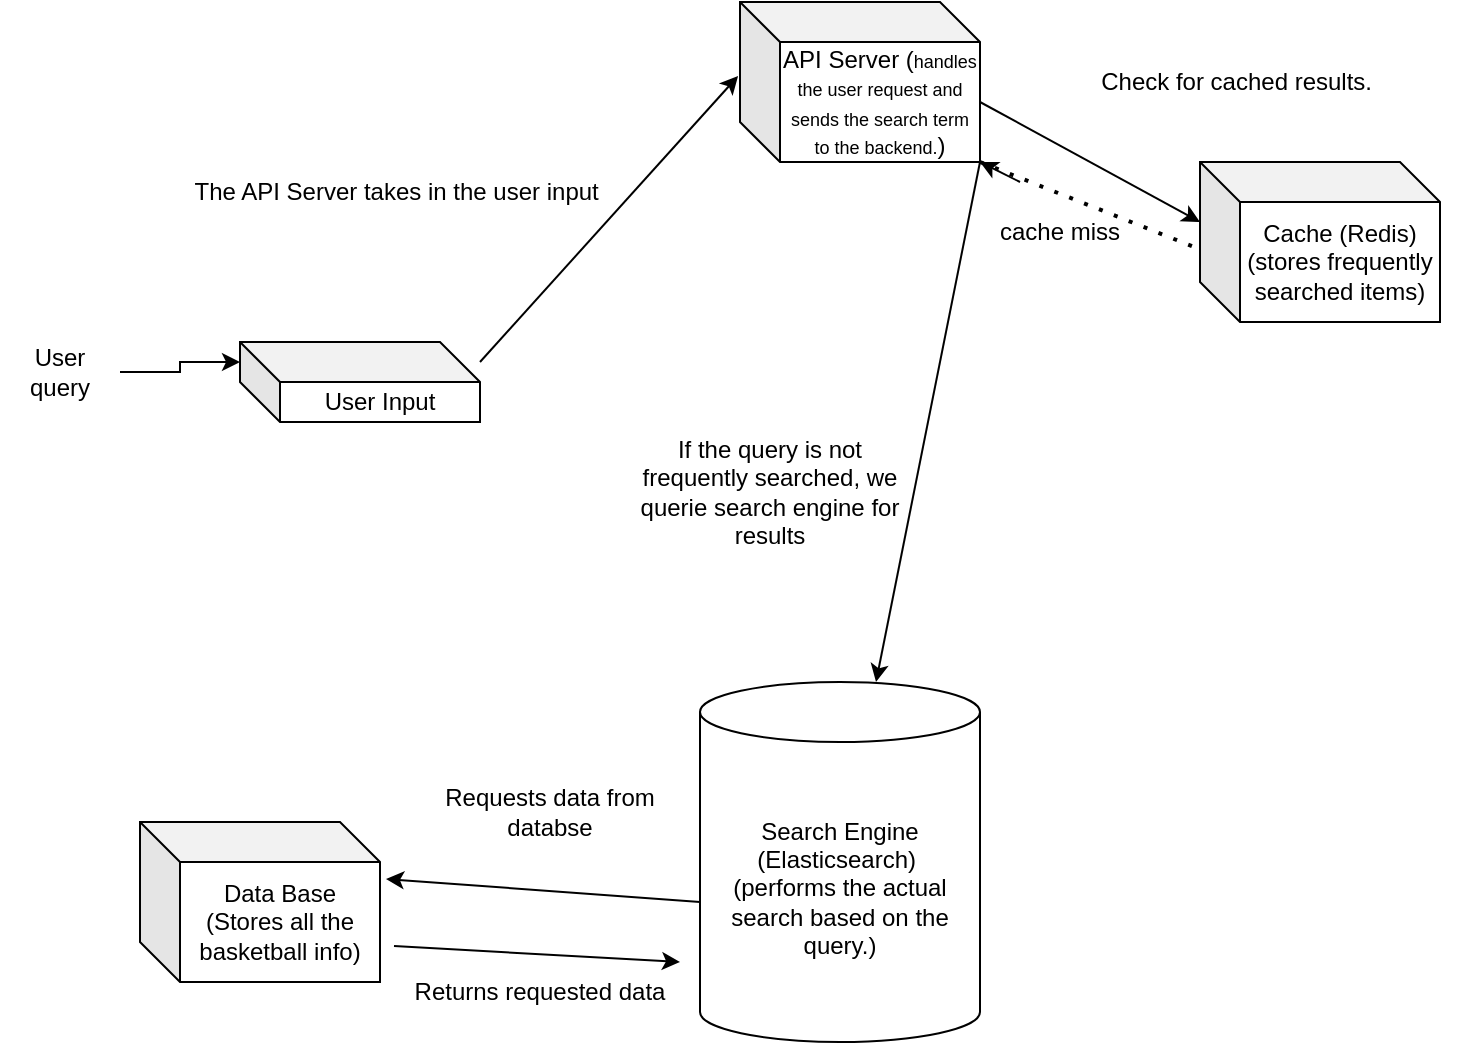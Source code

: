 <mxfile version="24.7.17">
  <diagram name="Page-1" id="brCJi1kiGx6rZYk8oRPK">
    <mxGraphModel dx="1026" dy="641" grid="1" gridSize="10" guides="1" tooltips="1" connect="1" arrows="1" fold="1" page="1" pageScale="1" pageWidth="850" pageHeight="1100" math="0" shadow="0">
      <root>
        <mxCell id="0" />
        <mxCell id="1" parent="0" />
        <mxCell id="S3CmM38RQWoCAMPs-bgt-1" value="User Input" style="shape=cube;whiteSpace=wrap;html=1;boundedLbl=1;backgroundOutline=1;darkOpacity=0.05;darkOpacity2=0.1;" vertex="1" parent="1">
          <mxGeometry x="120" y="340" width="120" height="40" as="geometry" />
        </mxCell>
        <mxCell id="S3CmM38RQWoCAMPs-bgt-3" value="" style="endArrow=classic;html=1;rounded=0;entryX=-0.008;entryY=0.463;entryDx=0;entryDy=0;entryPerimeter=0;" edge="1" parent="1" target="S3CmM38RQWoCAMPs-bgt-4">
          <mxGeometry width="50" height="50" relative="1" as="geometry">
            <mxPoint x="240" y="350" as="sourcePoint" />
            <mxPoint x="376" y="250" as="targetPoint" />
          </mxGeometry>
        </mxCell>
        <mxCell id="S3CmM38RQWoCAMPs-bgt-4" value="API Server (&lt;font style=&quot;font-size: 9px;&quot;&gt;handles the user request and sends the search term to the backend.&lt;/font&gt;)" style="shape=cube;whiteSpace=wrap;html=1;boundedLbl=1;backgroundOutline=1;darkOpacity=0.05;darkOpacity2=0.1;" vertex="1" parent="1">
          <mxGeometry x="370" y="170" width="120" height="80" as="geometry" />
        </mxCell>
        <mxCell id="S3CmM38RQWoCAMPs-bgt-5" value="The API Server takes in the user input&amp;nbsp;" style="text;html=1;align=center;verticalAlign=middle;whiteSpace=wrap;rounded=0;" vertex="1" parent="1">
          <mxGeometry x="90" y="250" width="220" height="30" as="geometry" />
        </mxCell>
        <mxCell id="S3CmM38RQWoCAMPs-bgt-7" value="User query" style="text;html=1;align=center;verticalAlign=middle;whiteSpace=wrap;rounded=0;" vertex="1" parent="1">
          <mxGeometry y="340" width="60" height="30" as="geometry" />
        </mxCell>
        <mxCell id="S3CmM38RQWoCAMPs-bgt-8" style="edgeStyle=orthogonalEdgeStyle;rounded=0;orthogonalLoop=1;jettySize=auto;html=1;exitX=1;exitY=0.5;exitDx=0;exitDy=0;entryX=0;entryY=0;entryDx=0;entryDy=10;entryPerimeter=0;" edge="1" parent="1" source="S3CmM38RQWoCAMPs-bgt-7" target="S3CmM38RQWoCAMPs-bgt-1">
          <mxGeometry relative="1" as="geometry">
            <Array as="points">
              <mxPoint x="90" y="355" />
              <mxPoint x="90" y="350" />
            </Array>
          </mxGeometry>
        </mxCell>
        <mxCell id="S3CmM38RQWoCAMPs-bgt-11" value="Cache (Redis) (stores frequently searched items)" style="shape=cube;whiteSpace=wrap;html=1;boundedLbl=1;backgroundOutline=1;darkOpacity=0.05;darkOpacity2=0.1;" vertex="1" parent="1">
          <mxGeometry x="600" y="250" width="120" height="80" as="geometry" />
        </mxCell>
        <mxCell id="S3CmM38RQWoCAMPs-bgt-12" value="" style="endArrow=classic;html=1;rounded=0;entryX=0;entryY=0;entryDx=0;entryDy=30;entryPerimeter=0;" edge="1" parent="1" target="S3CmM38RQWoCAMPs-bgt-11">
          <mxGeometry width="50" height="50" relative="1" as="geometry">
            <mxPoint x="490" y="220" as="sourcePoint" />
            <mxPoint x="540" y="170" as="targetPoint" />
          </mxGeometry>
        </mxCell>
        <mxCell id="S3CmM38RQWoCAMPs-bgt-13" value="Check for cached results.&amp;nbsp;" style="text;html=1;align=center;verticalAlign=middle;whiteSpace=wrap;rounded=0;" vertex="1" parent="1">
          <mxGeometry x="510" y="195" width="220" height="30" as="geometry" />
        </mxCell>
        <mxCell id="S3CmM38RQWoCAMPs-bgt-14" value="Search Engine (Elasticsearch)&amp;nbsp;&lt;div&gt;(performs the actual search based on the query.)&lt;/div&gt;" style="shape=cylinder3;whiteSpace=wrap;html=1;boundedLbl=1;backgroundOutline=1;size=15;" vertex="1" parent="1">
          <mxGeometry x="350" y="510" width="140" height="180" as="geometry" />
        </mxCell>
        <mxCell id="S3CmM38RQWoCAMPs-bgt-16" value="cache miss" style="text;html=1;align=center;verticalAlign=middle;whiteSpace=wrap;rounded=0;" vertex="1" parent="1">
          <mxGeometry x="470" y="270" width="120" height="30" as="geometry" />
        </mxCell>
        <mxCell id="S3CmM38RQWoCAMPs-bgt-17" value="" style="endArrow=none;dashed=1;html=1;dashPattern=1 3;strokeWidth=2;rounded=0;entryX=-0.025;entryY=0.531;entryDx=0;entryDy=0;entryPerimeter=0;" edge="1" parent="1" target="S3CmM38RQWoCAMPs-bgt-11">
          <mxGeometry width="50" height="50" relative="1" as="geometry">
            <mxPoint x="490" y="250" as="sourcePoint" />
            <mxPoint x="540" y="200" as="targetPoint" />
          </mxGeometry>
        </mxCell>
        <mxCell id="S3CmM38RQWoCAMPs-bgt-18" value="" style="endArrow=classic;html=1;rounded=0;entryX=1;entryY=1;entryDx=0;entryDy=0;entryPerimeter=0;" edge="1" parent="1" target="S3CmM38RQWoCAMPs-bgt-4">
          <mxGeometry width="50" height="50" relative="1" as="geometry">
            <mxPoint x="510" y="260" as="sourcePoint" />
            <mxPoint x="550" y="200" as="targetPoint" />
          </mxGeometry>
        </mxCell>
        <mxCell id="S3CmM38RQWoCAMPs-bgt-19" value="" style="endArrow=classic;html=1;rounded=0;" edge="1" parent="1" target="S3CmM38RQWoCAMPs-bgt-14">
          <mxGeometry width="50" height="50" relative="1" as="geometry">
            <mxPoint x="490" y="250" as="sourcePoint" />
            <mxPoint x="480" y="200" as="targetPoint" />
          </mxGeometry>
        </mxCell>
        <mxCell id="S3CmM38RQWoCAMPs-bgt-20" value="If the query is not frequently searched, we querie search engine for results" style="text;html=1;align=center;verticalAlign=middle;whiteSpace=wrap;rounded=0;" vertex="1" parent="1">
          <mxGeometry x="310" y="400" width="150" height="30" as="geometry" />
        </mxCell>
        <mxCell id="S3CmM38RQWoCAMPs-bgt-21" value="Data Base (Stores all the basketball info)" style="shape=cube;whiteSpace=wrap;html=1;boundedLbl=1;backgroundOutline=1;darkOpacity=0.05;darkOpacity2=0.1;" vertex="1" parent="1">
          <mxGeometry x="70" y="580" width="120" height="80" as="geometry" />
        </mxCell>
        <mxCell id="S3CmM38RQWoCAMPs-bgt-22" value="" style="endArrow=classic;html=1;rounded=0;entryX=1.025;entryY=0.356;entryDx=0;entryDy=0;entryPerimeter=0;" edge="1" parent="1" target="S3CmM38RQWoCAMPs-bgt-21">
          <mxGeometry width="50" height="50" relative="1" as="geometry">
            <mxPoint x="350" y="620" as="sourcePoint" />
            <mxPoint x="400" y="570" as="targetPoint" />
          </mxGeometry>
        </mxCell>
        <mxCell id="S3CmM38RQWoCAMPs-bgt-23" value="Requests data from databse" style="text;html=1;align=center;verticalAlign=middle;whiteSpace=wrap;rounded=0;" vertex="1" parent="1">
          <mxGeometry x="210" y="560" width="130" height="30" as="geometry" />
        </mxCell>
        <mxCell id="S3CmM38RQWoCAMPs-bgt-24" value="" style="endArrow=classic;html=1;rounded=0;" edge="1" parent="1">
          <mxGeometry width="50" height="50" relative="1" as="geometry">
            <mxPoint x="197" y="642" as="sourcePoint" />
            <mxPoint x="340" y="650" as="targetPoint" />
          </mxGeometry>
        </mxCell>
        <mxCell id="S3CmM38RQWoCAMPs-bgt-25" value="Returns requested data" style="text;html=1;align=center;verticalAlign=middle;whiteSpace=wrap;rounded=0;" vertex="1" parent="1">
          <mxGeometry x="200" y="650" width="140" height="30" as="geometry" />
        </mxCell>
      </root>
    </mxGraphModel>
  </diagram>
</mxfile>
